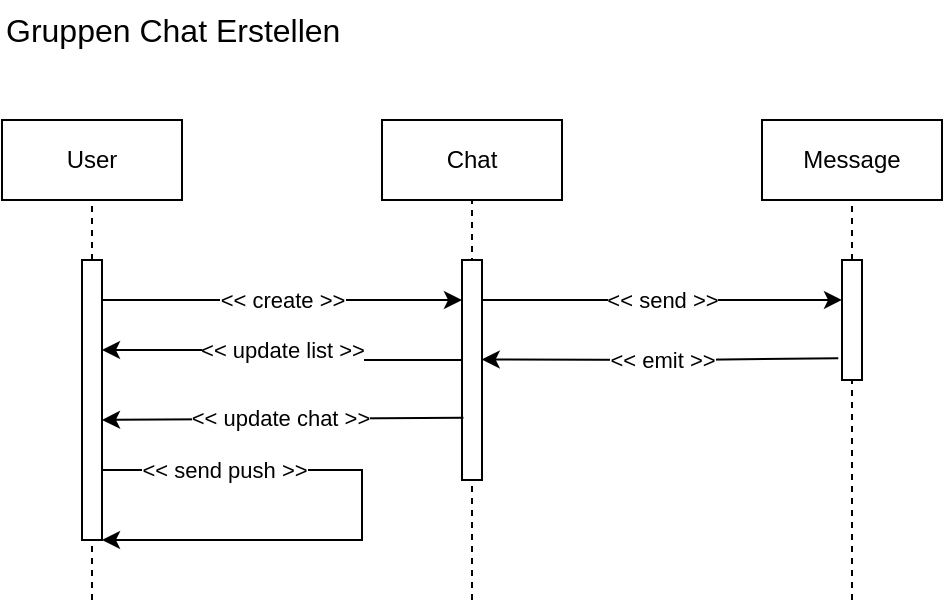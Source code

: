 <mxfile version="17.2.1" type="device" pages="5"><diagram id="kgpKYQtTHZ0yAKxKKP6v" name="Create Chat"><mxGraphModel dx="813" dy="586" grid="1" gridSize="10" guides="1" tooltips="1" connect="1" arrows="1" fold="1" page="1" pageScale="1" pageWidth="850" pageHeight="1100" math="0" shadow="0"><root><mxCell id="0"/><mxCell id="1" parent="0"/><mxCell id="CGs0rdC9laR3xfcnPHrh-1" value="User" style="rounded=0;whiteSpace=wrap;html=1;" vertex="1" parent="1"><mxGeometry x="10" y="200" width="90" height="40" as="geometry"/></mxCell><mxCell id="CGs0rdC9laR3xfcnPHrh-2" value="" style="endArrow=none;dashed=1;html=1;rounded=0;entryX=0.5;entryY=1;entryDx=0;entryDy=0;startArrow=none;" edge="1" parent="1" source="CGs0rdC9laR3xfcnPHrh-6" target="CGs0rdC9laR3xfcnPHrh-1"><mxGeometry width="50" height="50" relative="1" as="geometry"><mxPoint x="55" y="610" as="sourcePoint"/><mxPoint x="90" y="340" as="targetPoint"/></mxGeometry></mxCell><mxCell id="CGs0rdC9laR3xfcnPHrh-4" value="Chat" style="rounded=0;whiteSpace=wrap;html=1;" vertex="1" parent="1"><mxGeometry x="200" y="200" width="90" height="40" as="geometry"/></mxCell><mxCell id="CGs0rdC9laR3xfcnPHrh-5" value="" style="endArrow=none;dashed=1;html=1;rounded=0;entryX=0.5;entryY=1;entryDx=0;entryDy=0;" edge="1" parent="1" target="CGs0rdC9laR3xfcnPHrh-4"><mxGeometry width="50" height="50" relative="1" as="geometry"><mxPoint x="245" y="440" as="sourcePoint"/><mxPoint x="280" y="340" as="targetPoint"/></mxGeometry></mxCell><mxCell id="CGs0rdC9laR3xfcnPHrh-6" value="" style="rounded=0;whiteSpace=wrap;html=1;" vertex="1" parent="1"><mxGeometry x="50" y="270" width="10" height="140" as="geometry"/></mxCell><mxCell id="CGs0rdC9laR3xfcnPHrh-8" value="" style="endArrow=none;dashed=1;html=1;rounded=0;entryX=0.5;entryY=1;entryDx=0;entryDy=0;" edge="1" parent="1" target="CGs0rdC9laR3xfcnPHrh-6"><mxGeometry width="50" height="50" relative="1" as="geometry"><mxPoint x="55" y="440" as="sourcePoint"/><mxPoint x="55" y="240" as="targetPoint"/></mxGeometry></mxCell><mxCell id="CGs0rdC9laR3xfcnPHrh-16" style="edgeStyle=orthogonalEdgeStyle;rounded=0;orthogonalLoop=1;jettySize=auto;html=1;exitX=0;exitY=0.75;exitDx=0;exitDy=0;" edge="1" parent="1" source="CGs0rdC9laR3xfcnPHrh-9"><mxGeometry relative="1" as="geometry"><mxPoint x="240" y="320" as="sourcePoint"/><mxPoint x="60" y="315" as="targetPoint"/><Array as="points"><mxPoint x="240" y="320"/><mxPoint x="150" y="320"/><mxPoint x="150" y="315"/><mxPoint x="60" y="315"/></Array></mxGeometry></mxCell><mxCell id="CGs0rdC9laR3xfcnPHrh-17" value="&amp;lt;&amp;lt; update list &amp;gt;&amp;gt;" style="edgeLabel;html=1;align=center;verticalAlign=middle;resizable=0;points=[];" vertex="1" connectable="0" parent="CGs0rdC9laR3xfcnPHrh-16"><mxGeometry x="0.173" y="1" relative="1" as="geometry"><mxPoint y="-1" as="offset"/></mxGeometry></mxCell><mxCell id="CGs0rdC9laR3xfcnPHrh-26" style="edgeStyle=orthogonalEdgeStyle;rounded=0;orthogonalLoop=1;jettySize=auto;html=1;entryX=0;entryY=0.333;entryDx=0;entryDy=0;entryPerimeter=0;" edge="1" parent="1" source="CGs0rdC9laR3xfcnPHrh-9" target="CGs0rdC9laR3xfcnPHrh-24"><mxGeometry relative="1" as="geometry"><mxPoint x="400" y="280" as="targetPoint"/><Array as="points"><mxPoint x="410" y="290"/><mxPoint x="410" y="290"/></Array></mxGeometry></mxCell><mxCell id="CGs0rdC9laR3xfcnPHrh-27" value="&amp;lt;&amp;lt; send &amp;gt;&amp;gt;" style="edgeLabel;html=1;align=center;verticalAlign=middle;resizable=0;points=[];" vertex="1" connectable="0" parent="CGs0rdC9laR3xfcnPHrh-26"><mxGeometry x="-0.081" y="-2" relative="1" as="geometry"><mxPoint x="7" y="-2" as="offset"/></mxGeometry></mxCell><mxCell id="CGs0rdC9laR3xfcnPHrh-9" value="" style="rounded=0;whiteSpace=wrap;html=1;" vertex="1" parent="1"><mxGeometry x="240" y="270" width="10" height="110" as="geometry"/></mxCell><mxCell id="CGs0rdC9laR3xfcnPHrh-10" value="" style="endArrow=classic;html=1;rounded=0;" edge="1" parent="1"><mxGeometry width="50" height="50" relative="1" as="geometry"><mxPoint x="60" y="290" as="sourcePoint"/><mxPoint x="240" y="290" as="targetPoint"/></mxGeometry></mxCell><mxCell id="CGs0rdC9laR3xfcnPHrh-15" value="&amp;lt;&amp;lt; create &amp;gt;&amp;gt;" style="edgeLabel;html=1;align=center;verticalAlign=middle;resizable=0;points=[];" vertex="1" connectable="0" parent="CGs0rdC9laR3xfcnPHrh-10"><mxGeometry x="-0.115" relative="1" as="geometry"><mxPoint x="10" as="offset"/></mxGeometry></mxCell><mxCell id="CGs0rdC9laR3xfcnPHrh-22" value="Message" style="rounded=0;whiteSpace=wrap;html=1;" vertex="1" parent="1"><mxGeometry x="390" y="200" width="90" height="40" as="geometry"/></mxCell><mxCell id="CGs0rdC9laR3xfcnPHrh-23" value="" style="endArrow=none;dashed=1;html=1;rounded=0;entryX=0.5;entryY=1;entryDx=0;entryDy=0;startArrow=none;" edge="1" parent="1" source="CGs0rdC9laR3xfcnPHrh-24" target="CGs0rdC9laR3xfcnPHrh-22"><mxGeometry width="50" height="50" relative="1" as="geometry"><mxPoint x="435" y="440" as="sourcePoint"/><mxPoint x="270" y="310" as="targetPoint"/></mxGeometry></mxCell><mxCell id="CGs0rdC9laR3xfcnPHrh-24" value="" style="rounded=0;whiteSpace=wrap;html=1;" vertex="1" parent="1"><mxGeometry x="430" y="270" width="10" height="60" as="geometry"/></mxCell><mxCell id="CGs0rdC9laR3xfcnPHrh-25" value="" style="endArrow=none;dashed=1;html=1;rounded=0;entryX=0.5;entryY=1;entryDx=0;entryDy=0;" edge="1" parent="1" target="CGs0rdC9laR3xfcnPHrh-24"><mxGeometry width="50" height="50" relative="1" as="geometry"><mxPoint x="435" y="440" as="sourcePoint"/><mxPoint x="435" y="240" as="targetPoint"/></mxGeometry></mxCell><mxCell id="CGs0rdC9laR3xfcnPHrh-28" value="" style="endArrow=classic;html=1;rounded=0;exitX=-0.186;exitY=0.819;exitDx=0;exitDy=0;entryX=0.986;entryY=0.452;entryDx=0;entryDy=0;entryPerimeter=0;exitPerimeter=0;" edge="1" parent="1" source="CGs0rdC9laR3xfcnPHrh-24" target="CGs0rdC9laR3xfcnPHrh-9"><mxGeometry width="50" height="50" relative="1" as="geometry"><mxPoint x="330" y="400" as="sourcePoint"/><mxPoint x="380" y="350" as="targetPoint"/><Array as="points"><mxPoint x="350" y="320"/></Array></mxGeometry></mxCell><mxCell id="CGs0rdC9laR3xfcnPHrh-29" value="&amp;lt;&amp;lt; emit &amp;gt;&amp;gt;" style="edgeLabel;html=1;align=center;verticalAlign=middle;resizable=0;points=[];" vertex="1" connectable="0" parent="CGs0rdC9laR3xfcnPHrh-28"><mxGeometry x="0.103" y="1" relative="1" as="geometry"><mxPoint x="10" y="-1" as="offset"/></mxGeometry></mxCell><mxCell id="CGs0rdC9laR3xfcnPHrh-30" value="" style="endArrow=classic;html=1;rounded=0;exitX=0.071;exitY=0.717;exitDx=0;exitDy=0;entryX=1;entryY=0.571;entryDx=0;entryDy=0;entryPerimeter=0;exitPerimeter=0;" edge="1" parent="1" source="CGs0rdC9laR3xfcnPHrh-9" target="CGs0rdC9laR3xfcnPHrh-6"><mxGeometry width="50" height="50" relative="1" as="geometry"><mxPoint x="220" y="360" as="sourcePoint"/><mxPoint x="270" y="310" as="targetPoint"/></mxGeometry></mxCell><mxCell id="CGs0rdC9laR3xfcnPHrh-31" value="&amp;lt;&amp;lt; update chat &amp;gt;&amp;gt;" style="edgeLabel;html=1;align=center;verticalAlign=middle;resizable=0;points=[];" vertex="1" connectable="0" parent="CGs0rdC9laR3xfcnPHrh-30"><mxGeometry x="0.111" y="-1" relative="1" as="geometry"><mxPoint x="9" as="offset"/></mxGeometry></mxCell><mxCell id="CGs0rdC9laR3xfcnPHrh-32" value="" style="endArrow=classic;html=1;rounded=0;exitX=1;exitY=0.75;exitDx=0;exitDy=0;entryX=1;entryY=1;entryDx=0;entryDy=0;" edge="1" parent="1" source="CGs0rdC9laR3xfcnPHrh-6" target="CGs0rdC9laR3xfcnPHrh-6"><mxGeometry width="50" height="50" relative="1" as="geometry"><mxPoint x="220" y="360" as="sourcePoint"/><mxPoint x="270" y="310" as="targetPoint"/><Array as="points"><mxPoint x="120" y="375"/><mxPoint x="190" y="375"/><mxPoint x="190" y="410"/><mxPoint x="120" y="410"/></Array></mxGeometry></mxCell><mxCell id="CGs0rdC9laR3xfcnPHrh-33" value="&amp;lt;&amp;lt; send push &amp;gt;&amp;gt;" style="edgeLabel;html=1;align=center;verticalAlign=middle;resizable=0;points=[];" vertex="1" connectable="0" parent="CGs0rdC9laR3xfcnPHrh-32"><mxGeometry x="-0.685" relative="1" as="geometry"><mxPoint x="14" as="offset"/></mxGeometry></mxCell><mxCell id="CGs0rdC9laR3xfcnPHrh-34" value="Gruppen Chat Erstellen" style="text;html=1;strokeColor=none;fillColor=none;align=left;verticalAlign=middle;whiteSpace=wrap;rounded=0;fontSize=16;" vertex="1" parent="1"><mxGeometry x="10" y="140" width="200" height="30" as="geometry"/></mxCell></root></mxGraphModel></diagram><diagram id="dkuvaxXoz0KPlrehxev2" name="Show Messages"><mxGraphModel dx="677" dy="488" grid="1" gridSize="10" guides="1" tooltips="1" connect="1" arrows="1" fold="1" page="1" pageScale="1" pageWidth="850" pageHeight="1100" math="0" shadow="0"><root><mxCell id="0"/><mxCell id="1" parent="0"/><mxCell id="_KLquslZ0m-YcbljZL-e-1" value="User" style="rounded=0;whiteSpace=wrap;html=1;" vertex="1" parent="1"><mxGeometry x="10" y="200" width="90" height="40" as="geometry"/></mxCell><mxCell id="_KLquslZ0m-YcbljZL-e-2" value="" style="endArrow=none;dashed=1;html=1;rounded=0;entryX=0.5;entryY=1;entryDx=0;entryDy=0;startArrow=none;" edge="1" parent="1" source="_KLquslZ0m-YcbljZL-e-5" target="_KLquslZ0m-YcbljZL-e-1"><mxGeometry width="50" height="50" relative="1" as="geometry"><mxPoint x="55" y="610" as="sourcePoint"/><mxPoint x="90" y="340" as="targetPoint"/></mxGeometry></mxCell><mxCell id="_KLquslZ0m-YcbljZL-e-3" value="Chat" style="rounded=0;whiteSpace=wrap;html=1;" vertex="1" parent="1"><mxGeometry x="200" y="200" width="90" height="40" as="geometry"/></mxCell><mxCell id="_KLquslZ0m-YcbljZL-e-4" value="" style="endArrow=none;dashed=1;html=1;rounded=0;entryX=0.5;entryY=1;entryDx=0;entryDy=0;" edge="1" parent="1" target="_KLquslZ0m-YcbljZL-e-3"><mxGeometry width="50" height="50" relative="1" as="geometry"><mxPoint x="245" y="440" as="sourcePoint"/><mxPoint x="280" y="340" as="targetPoint"/></mxGeometry></mxCell><mxCell id="_KLquslZ0m-YcbljZL-e-5" value="" style="rounded=0;whiteSpace=wrap;html=1;" vertex="1" parent="1"><mxGeometry x="50" y="270" width="10" height="140" as="geometry"/></mxCell><mxCell id="_KLquslZ0m-YcbljZL-e-6" value="" style="endArrow=none;dashed=1;html=1;rounded=0;entryX=0.5;entryY=1;entryDx=0;entryDy=0;" edge="1" parent="1" target="_KLquslZ0m-YcbljZL-e-5"><mxGeometry width="50" height="50" relative="1" as="geometry"><mxPoint x="55" y="440" as="sourcePoint"/><mxPoint x="55" y="240" as="targetPoint"/></mxGeometry></mxCell><mxCell id="_KLquslZ0m-YcbljZL-e-7" style="edgeStyle=orthogonalEdgeStyle;rounded=0;orthogonalLoop=1;jettySize=auto;html=1;exitX=0;exitY=0.75;exitDx=0;exitDy=0;" edge="1" parent="1" source="_KLquslZ0m-YcbljZL-e-11"><mxGeometry relative="1" as="geometry"><mxPoint x="240" y="320" as="sourcePoint"/><mxPoint x="60" y="315" as="targetPoint"/><Array as="points"><mxPoint x="240" y="315"/></Array></mxGeometry></mxCell><mxCell id="_KLquslZ0m-YcbljZL-e-8" value="&amp;lt;&amp;lt; update list &amp;gt;&amp;gt;" style="edgeLabel;html=1;align=center;verticalAlign=middle;resizable=0;points=[];" vertex="1" connectable="0" parent="_KLquslZ0m-YcbljZL-e-7"><mxGeometry x="0.173" y="1" relative="1" as="geometry"><mxPoint y="-1" as="offset"/></mxGeometry></mxCell><mxCell id="_KLquslZ0m-YcbljZL-e-11" value="" style="rounded=0;whiteSpace=wrap;html=1;" vertex="1" parent="1"><mxGeometry x="240" y="270" width="10" height="110" as="geometry"/></mxCell><mxCell id="_KLquslZ0m-YcbljZL-e-12" value="" style="endArrow=classic;html=1;rounded=0;" edge="1" parent="1"><mxGeometry width="50" height="50" relative="1" as="geometry"><mxPoint x="60" y="290" as="sourcePoint"/><mxPoint x="240" y="290" as="targetPoint"/></mxGeometry></mxCell><mxCell id="_KLquslZ0m-YcbljZL-e-13" value="&amp;lt;&amp;lt; fetch &amp;gt;&amp;gt;" style="edgeLabel;html=1;align=center;verticalAlign=middle;resizable=0;points=[];" vertex="1" connectable="0" parent="_KLquslZ0m-YcbljZL-e-12"><mxGeometry x="-0.115" relative="1" as="geometry"><mxPoint x="10" as="offset"/></mxGeometry></mxCell><mxCell id="_KLquslZ0m-YcbljZL-e-24" value="Nachrichten Anzeigen" style="text;html=1;strokeColor=none;fillColor=none;align=left;verticalAlign=middle;whiteSpace=wrap;rounded=0;fontSize=16;" vertex="1" parent="1"><mxGeometry x="10" y="140" width="200" height="30" as="geometry"/></mxCell></root></mxGraphModel></diagram><diagram id="TafMjLSxOYfYYUd_sM4a" name="Create Tasks"><mxGraphModel dx="677" dy="488" grid="1" gridSize="10" guides="1" tooltips="1" connect="1" arrows="1" fold="1" page="1" pageScale="1" pageWidth="850" pageHeight="1100" math="0" shadow="0"><root><mxCell id="0"/><mxCell id="1" parent="0"/><mxCell id="3gX7ZxtiacQaysEBQ3Ab-1" value="User" style="rounded=0;whiteSpace=wrap;html=1;" vertex="1" parent="1"><mxGeometry x="10" y="200" width="90" height="40" as="geometry"/></mxCell><mxCell id="3gX7ZxtiacQaysEBQ3Ab-2" value="" style="endArrow=none;dashed=1;html=1;rounded=0;entryX=0.5;entryY=1;entryDx=0;entryDy=0;startArrow=none;" edge="1" parent="1" source="3gX7ZxtiacQaysEBQ3Ab-5" target="3gX7ZxtiacQaysEBQ3Ab-1"><mxGeometry width="50" height="50" relative="1" as="geometry"><mxPoint x="55" y="610" as="sourcePoint"/><mxPoint x="90" y="340" as="targetPoint"/></mxGeometry></mxCell><mxCell id="3gX7ZxtiacQaysEBQ3Ab-3" value="Chat" style="rounded=0;whiteSpace=wrap;html=1;" vertex="1" parent="1"><mxGeometry x="200" y="200" width="90" height="40" as="geometry"/></mxCell><mxCell id="3gX7ZxtiacQaysEBQ3Ab-4" value="" style="endArrow=none;dashed=1;html=1;rounded=0;entryX=0.5;entryY=1;entryDx=0;entryDy=0;" edge="1" parent="1" target="3gX7ZxtiacQaysEBQ3Ab-3"><mxGeometry width="50" height="50" relative="1" as="geometry"><mxPoint x="245" y="440" as="sourcePoint"/><mxPoint x="280" y="340" as="targetPoint"/></mxGeometry></mxCell><mxCell id="3gX7ZxtiacQaysEBQ3Ab-5" value="" style="rounded=0;whiteSpace=wrap;html=1;" vertex="1" parent="1"><mxGeometry x="50" y="270" width="10" height="140" as="geometry"/></mxCell><mxCell id="3gX7ZxtiacQaysEBQ3Ab-6" value="" style="endArrow=none;dashed=1;html=1;rounded=0;entryX=0.5;entryY=1;entryDx=0;entryDy=0;" edge="1" parent="1" target="3gX7ZxtiacQaysEBQ3Ab-5"><mxGeometry width="50" height="50" relative="1" as="geometry"><mxPoint x="55" y="440" as="sourcePoint"/><mxPoint x="55" y="240" as="targetPoint"/></mxGeometry></mxCell><mxCell id="3gX7ZxtiacQaysEBQ3Ab-9" style="edgeStyle=orthogonalEdgeStyle;rounded=0;orthogonalLoop=1;jettySize=auto;html=1;entryX=0;entryY=0.333;entryDx=0;entryDy=0;entryPerimeter=0;" edge="1" parent="1" source="3gX7ZxtiacQaysEBQ3Ab-11" target="3gX7ZxtiacQaysEBQ3Ab-16"><mxGeometry relative="1" as="geometry"><mxPoint x="400" y="280" as="targetPoint"/><Array as="points"><mxPoint x="410" y="290"/><mxPoint x="410" y="290"/></Array></mxGeometry></mxCell><mxCell id="3gX7ZxtiacQaysEBQ3Ab-10" value="&amp;lt;&amp;lt; create &amp;gt;&amp;gt;" style="edgeLabel;html=1;align=center;verticalAlign=middle;resizable=0;points=[];" vertex="1" connectable="0" parent="3gX7ZxtiacQaysEBQ3Ab-9"><mxGeometry x="-0.081" y="-2" relative="1" as="geometry"><mxPoint x="7" y="-2" as="offset"/></mxGeometry></mxCell><mxCell id="3gX7ZxtiacQaysEBQ3Ab-25" style="edgeStyle=orthogonalEdgeStyle;rounded=0;orthogonalLoop=1;jettySize=auto;html=1;entryX=1.028;entryY=0.393;entryDx=0;entryDy=0;entryPerimeter=0;fontSize=16;" edge="1" parent="1" source="3gX7ZxtiacQaysEBQ3Ab-11" target="3gX7ZxtiacQaysEBQ3Ab-5"><mxGeometry relative="1" as="geometry"/></mxCell><mxCell id="3gX7ZxtiacQaysEBQ3Ab-26" value="&amp;lt;&amp;lt; notify &amp;gt;&amp;gt;" style="edgeLabel;html=1;align=center;verticalAlign=middle;resizable=0;points=[];fontSize=11;" vertex="1" connectable="0" parent="3gX7ZxtiacQaysEBQ3Ab-25"><mxGeometry x="0.097" relative="1" as="geometry"><mxPoint x="9" as="offset"/></mxGeometry></mxCell><mxCell id="3gX7ZxtiacQaysEBQ3Ab-11" value="" style="rounded=0;whiteSpace=wrap;html=1;" vertex="1" parent="1"><mxGeometry x="240" y="270" width="10" height="110" as="geometry"/></mxCell><mxCell id="3gX7ZxtiacQaysEBQ3Ab-12" value="" style="endArrow=classic;html=1;rounded=0;" edge="1" parent="1"><mxGeometry width="50" height="50" relative="1" as="geometry"><mxPoint x="60" y="290" as="sourcePoint"/><mxPoint x="240" y="290" as="targetPoint"/><Array as="points"/></mxGeometry></mxCell><mxCell id="3gX7ZxtiacQaysEBQ3Ab-13" value="&amp;lt;&amp;lt; open &amp;gt;&amp;gt;" style="edgeLabel;html=1;align=center;verticalAlign=middle;resizable=0;points=[];" vertex="1" connectable="0" parent="3gX7ZxtiacQaysEBQ3Ab-12"><mxGeometry x="-0.115" relative="1" as="geometry"><mxPoint x="10" as="offset"/></mxGeometry></mxCell><mxCell id="3gX7ZxtiacQaysEBQ3Ab-14" value="Task" style="rounded=0;whiteSpace=wrap;html=1;" vertex="1" parent="1"><mxGeometry x="390" y="200" width="90" height="40" as="geometry"/></mxCell><mxCell id="3gX7ZxtiacQaysEBQ3Ab-15" value="" style="endArrow=none;dashed=1;html=1;rounded=0;entryX=0.5;entryY=1;entryDx=0;entryDy=0;startArrow=none;" edge="1" parent="1" source="3gX7ZxtiacQaysEBQ3Ab-16" target="3gX7ZxtiacQaysEBQ3Ab-14"><mxGeometry width="50" height="50" relative="1" as="geometry"><mxPoint x="435" y="440" as="sourcePoint"/><mxPoint x="270" y="310" as="targetPoint"/></mxGeometry></mxCell><mxCell id="3gX7ZxtiacQaysEBQ3Ab-16" value="" style="rounded=0;whiteSpace=wrap;html=1;" vertex="1" parent="1"><mxGeometry x="430" y="270" width="10" height="60" as="geometry"/></mxCell><mxCell id="3gX7ZxtiacQaysEBQ3Ab-17" value="" style="endArrow=none;dashed=1;html=1;rounded=0;entryX=0.5;entryY=1;entryDx=0;entryDy=0;" edge="1" parent="1" target="3gX7ZxtiacQaysEBQ3Ab-16"><mxGeometry width="50" height="50" relative="1" as="geometry"><mxPoint x="435" y="440" as="sourcePoint"/><mxPoint x="435" y="240" as="targetPoint"/></mxGeometry></mxCell><mxCell id="3gX7ZxtiacQaysEBQ3Ab-18" value="" style="endArrow=classic;html=1;rounded=0;exitX=-0.186;exitY=0.819;exitDx=0;exitDy=0;entryX=0.986;entryY=0.452;entryDx=0;entryDy=0;entryPerimeter=0;exitPerimeter=0;" edge="1" parent="1" source="3gX7ZxtiacQaysEBQ3Ab-16" target="3gX7ZxtiacQaysEBQ3Ab-11"><mxGeometry width="50" height="50" relative="1" as="geometry"><mxPoint x="330" y="400" as="sourcePoint"/><mxPoint x="380" y="350" as="targetPoint"/><Array as="points"><mxPoint x="350" y="320"/></Array></mxGeometry></mxCell><mxCell id="3gX7ZxtiacQaysEBQ3Ab-19" value="&amp;lt;&amp;lt; emit &amp;gt;&amp;gt;" style="edgeLabel;html=1;align=center;verticalAlign=middle;resizable=0;points=[];" vertex="1" connectable="0" parent="3gX7ZxtiacQaysEBQ3Ab-18"><mxGeometry x="0.103" y="1" relative="1" as="geometry"><mxPoint x="10" y="-1" as="offset"/></mxGeometry></mxCell><mxCell id="3gX7ZxtiacQaysEBQ3Ab-24" value="Aufgabe erstellen" style="text;html=1;strokeColor=none;fillColor=none;align=left;verticalAlign=middle;whiteSpace=wrap;rounded=0;fontSize=16;" vertex="1" parent="1"><mxGeometry x="10" y="140" width="200" height="30" as="geometry"/></mxCell></root></mxGraphModel></diagram><diagram id="ImkrE55KfIPY7nDiue46" name="Resolve /Delete Task"><mxGraphModel dx="677" dy="488" grid="1" gridSize="10" guides="1" tooltips="1" connect="1" arrows="1" fold="1" page="1" pageScale="1" pageWidth="850" pageHeight="1100" math="0" shadow="0"><root><mxCell id="0"/><mxCell id="1" parent="0"/><mxCell id="ar-Tph5L5FbyTKjoPssH-1" value="User" style="rounded=0;whiteSpace=wrap;html=1;" vertex="1" parent="1"><mxGeometry x="10" y="200" width="90" height="40" as="geometry"/></mxCell><mxCell id="ar-Tph5L5FbyTKjoPssH-2" value="" style="endArrow=none;dashed=1;html=1;rounded=0;entryX=0.5;entryY=1;entryDx=0;entryDy=0;startArrow=none;" edge="1" parent="1" source="ar-Tph5L5FbyTKjoPssH-5" target="ar-Tph5L5FbyTKjoPssH-1"><mxGeometry width="50" height="50" relative="1" as="geometry"><mxPoint x="55" y="610" as="sourcePoint"/><mxPoint x="90" y="340" as="targetPoint"/></mxGeometry></mxCell><mxCell id="ar-Tph5L5FbyTKjoPssH-3" value="Chat" style="rounded=0;whiteSpace=wrap;html=1;" vertex="1" parent="1"><mxGeometry x="200" y="200" width="90" height="40" as="geometry"/></mxCell><mxCell id="ar-Tph5L5FbyTKjoPssH-4" value="" style="endArrow=none;dashed=1;html=1;rounded=0;entryX=0.5;entryY=1;entryDx=0;entryDy=0;" edge="1" parent="1" target="ar-Tph5L5FbyTKjoPssH-3"><mxGeometry width="50" height="50" relative="1" as="geometry"><mxPoint x="245" y="440" as="sourcePoint"/><mxPoint x="280" y="340" as="targetPoint"/></mxGeometry></mxCell><mxCell id="ar-Tph5L5FbyTKjoPssH-5" value="" style="rounded=0;whiteSpace=wrap;html=1;" vertex="1" parent="1"><mxGeometry x="50" y="270" width="10" height="140" as="geometry"/></mxCell><mxCell id="ar-Tph5L5FbyTKjoPssH-6" value="" style="endArrow=none;dashed=1;html=1;rounded=0;entryX=0.5;entryY=1;entryDx=0;entryDy=0;" edge="1" parent="1" target="ar-Tph5L5FbyTKjoPssH-5"><mxGeometry width="50" height="50" relative="1" as="geometry"><mxPoint x="55" y="440" as="sourcePoint"/><mxPoint x="55" y="240" as="targetPoint"/></mxGeometry></mxCell><mxCell id="ar-Tph5L5FbyTKjoPssH-7" style="edgeStyle=orthogonalEdgeStyle;rounded=0;orthogonalLoop=1;jettySize=auto;html=1;entryX=0;entryY=0.333;entryDx=0;entryDy=0;entryPerimeter=0;" edge="1" parent="1" source="ar-Tph5L5FbyTKjoPssH-11" target="ar-Tph5L5FbyTKjoPssH-16"><mxGeometry relative="1" as="geometry"><mxPoint x="400" y="280" as="targetPoint"/><Array as="points"><mxPoint x="410" y="290"/><mxPoint x="410" y="290"/></Array></mxGeometry></mxCell><mxCell id="ar-Tph5L5FbyTKjoPssH-8" value="&amp;lt;&amp;lt; update &amp;gt;&amp;gt;" style="edgeLabel;html=1;align=center;verticalAlign=middle;resizable=0;points=[];" vertex="1" connectable="0" parent="ar-Tph5L5FbyTKjoPssH-7"><mxGeometry x="-0.081" y="-2" relative="1" as="geometry"><mxPoint x="7" y="-2" as="offset"/></mxGeometry></mxCell><mxCell id="ar-Tph5L5FbyTKjoPssH-9" style="edgeStyle=orthogonalEdgeStyle;rounded=0;orthogonalLoop=1;jettySize=auto;html=1;entryX=1.028;entryY=0.393;entryDx=0;entryDy=0;entryPerimeter=0;fontSize=16;" edge="1" parent="1" source="ar-Tph5L5FbyTKjoPssH-11" target="ar-Tph5L5FbyTKjoPssH-5"><mxGeometry relative="1" as="geometry"/></mxCell><mxCell id="ar-Tph5L5FbyTKjoPssH-10" value="&amp;lt;&amp;lt; notify &amp;gt;&amp;gt;" style="edgeLabel;html=1;align=center;verticalAlign=middle;resizable=0;points=[];fontSize=11;" vertex="1" connectable="0" parent="ar-Tph5L5FbyTKjoPssH-9"><mxGeometry x="0.097" relative="1" as="geometry"><mxPoint x="9" as="offset"/></mxGeometry></mxCell><mxCell id="ar-Tph5L5FbyTKjoPssH-11" value="" style="rounded=0;whiteSpace=wrap;html=1;" vertex="1" parent="1"><mxGeometry x="240" y="270" width="10" height="110" as="geometry"/></mxCell><mxCell id="ar-Tph5L5FbyTKjoPssH-12" value="" style="endArrow=classic;html=1;rounded=0;" edge="1" parent="1"><mxGeometry width="50" height="50" relative="1" as="geometry"><mxPoint x="60" y="290" as="sourcePoint"/><mxPoint x="240" y="290" as="targetPoint"/><Array as="points"/></mxGeometry></mxCell><mxCell id="ar-Tph5L5FbyTKjoPssH-13" value="&amp;lt;&amp;lt; open &amp;gt;&amp;gt;" style="edgeLabel;html=1;align=center;verticalAlign=middle;resizable=0;points=[];" vertex="1" connectable="0" parent="ar-Tph5L5FbyTKjoPssH-12"><mxGeometry x="-0.115" relative="1" as="geometry"><mxPoint x="10" as="offset"/></mxGeometry></mxCell><mxCell id="ar-Tph5L5FbyTKjoPssH-14" value="Task" style="rounded=0;whiteSpace=wrap;html=1;" vertex="1" parent="1"><mxGeometry x="390" y="200" width="90" height="40" as="geometry"/></mxCell><mxCell id="ar-Tph5L5FbyTKjoPssH-15" value="" style="endArrow=none;dashed=1;html=1;rounded=0;entryX=0.5;entryY=1;entryDx=0;entryDy=0;startArrow=none;" edge="1" parent="1" source="ar-Tph5L5FbyTKjoPssH-16" target="ar-Tph5L5FbyTKjoPssH-14"><mxGeometry width="50" height="50" relative="1" as="geometry"><mxPoint x="435" y="440" as="sourcePoint"/><mxPoint x="270" y="310" as="targetPoint"/></mxGeometry></mxCell><mxCell id="ar-Tph5L5FbyTKjoPssH-16" value="" style="rounded=0;whiteSpace=wrap;html=1;" vertex="1" parent="1"><mxGeometry x="430" y="270" width="10" height="60" as="geometry"/></mxCell><mxCell id="ar-Tph5L5FbyTKjoPssH-17" value="" style="endArrow=none;dashed=1;html=1;rounded=0;entryX=0.5;entryY=1;entryDx=0;entryDy=0;" edge="1" parent="1" target="ar-Tph5L5FbyTKjoPssH-16"><mxGeometry width="50" height="50" relative="1" as="geometry"><mxPoint x="435" y="440" as="sourcePoint"/><mxPoint x="435" y="240" as="targetPoint"/></mxGeometry></mxCell><mxCell id="ar-Tph5L5FbyTKjoPssH-18" value="" style="endArrow=classic;html=1;rounded=0;exitX=-0.186;exitY=0.819;exitDx=0;exitDy=0;entryX=0.986;entryY=0.452;entryDx=0;entryDy=0;entryPerimeter=0;exitPerimeter=0;" edge="1" parent="1" source="ar-Tph5L5FbyTKjoPssH-16" target="ar-Tph5L5FbyTKjoPssH-11"><mxGeometry width="50" height="50" relative="1" as="geometry"><mxPoint x="330" y="400" as="sourcePoint"/><mxPoint x="380" y="350" as="targetPoint"/><Array as="points"><mxPoint x="350" y="320"/></Array></mxGeometry></mxCell><mxCell id="ar-Tph5L5FbyTKjoPssH-19" value="&amp;lt;&amp;lt; emit &amp;gt;&amp;gt;" style="edgeLabel;html=1;align=center;verticalAlign=middle;resizable=0;points=[];" vertex="1" connectable="0" parent="ar-Tph5L5FbyTKjoPssH-18"><mxGeometry x="0.103" y="1" relative="1" as="geometry"><mxPoint x="10" y="-1" as="offset"/></mxGeometry></mxCell><mxCell id="ar-Tph5L5FbyTKjoPssH-20" value="Aufgabe abhacken oder löschen" style="text;html=1;strokeColor=none;fillColor=none;align=left;verticalAlign=middle;whiteSpace=wrap;rounded=0;fontSize=16;" vertex="1" parent="1"><mxGeometry x="10" y="140" width="250" height="30" as="geometry"/></mxCell></root></mxGraphModel></diagram><diagram id="Ht5K5Znb1KbpJbrSIYdw" name="Randomize Tasks"><mxGraphModel dx="677" dy="488" grid="1" gridSize="10" guides="1" tooltips="1" connect="1" arrows="1" fold="1" page="1" pageScale="1" pageWidth="850" pageHeight="1100" math="0" shadow="0"><root><mxCell id="0"/><mxCell id="1" parent="0"/><mxCell id="Fw94VdnegDUn1SCOUs7P-1" value="User" style="rounded=0;whiteSpace=wrap;html=1;" vertex="1" parent="1"><mxGeometry x="10" y="200" width="90" height="40" as="geometry"/></mxCell><mxCell id="Fw94VdnegDUn1SCOUs7P-2" value="" style="endArrow=none;dashed=1;html=1;rounded=0;entryX=0.5;entryY=1;entryDx=0;entryDy=0;startArrow=none;" edge="1" parent="1" source="Fw94VdnegDUn1SCOUs7P-5" target="Fw94VdnegDUn1SCOUs7P-1"><mxGeometry width="50" height="50" relative="1" as="geometry"><mxPoint x="55" y="610" as="sourcePoint"/><mxPoint x="90" y="340" as="targetPoint"/></mxGeometry></mxCell><mxCell id="Fw94VdnegDUn1SCOUs7P-3" value="Chat" style="rounded=0;whiteSpace=wrap;html=1;" vertex="1" parent="1"><mxGeometry x="200" y="200" width="90" height="40" as="geometry"/></mxCell><mxCell id="Fw94VdnegDUn1SCOUs7P-4" value="" style="endArrow=none;dashed=1;html=1;rounded=0;entryX=0.5;entryY=1;entryDx=0;entryDy=0;" edge="1" parent="1" target="Fw94VdnegDUn1SCOUs7P-3"><mxGeometry width="50" height="50" relative="1" as="geometry"><mxPoint x="245" y="440" as="sourcePoint"/><mxPoint x="280" y="340" as="targetPoint"/></mxGeometry></mxCell><mxCell id="Fw94VdnegDUn1SCOUs7P-5" value="" style="rounded=0;whiteSpace=wrap;html=1;" vertex="1" parent="1"><mxGeometry x="50" y="270" width="10" height="140" as="geometry"/></mxCell><mxCell id="Fw94VdnegDUn1SCOUs7P-6" value="" style="endArrow=none;dashed=1;html=1;rounded=0;entryX=0.5;entryY=1;entryDx=0;entryDy=0;" edge="1" parent="1" target="Fw94VdnegDUn1SCOUs7P-5"><mxGeometry width="50" height="50" relative="1" as="geometry"><mxPoint x="55" y="440" as="sourcePoint"/><mxPoint x="55" y="240" as="targetPoint"/></mxGeometry></mxCell><mxCell id="Fw94VdnegDUn1SCOUs7P-7" style="edgeStyle=orthogonalEdgeStyle;rounded=0;orthogonalLoop=1;jettySize=auto;html=1;entryX=0;entryY=0.333;entryDx=0;entryDy=0;entryPerimeter=0;" edge="1" parent="1" source="Fw94VdnegDUn1SCOUs7P-11" target="Fw94VdnegDUn1SCOUs7P-16"><mxGeometry relative="1" as="geometry"><mxPoint x="400" y="280" as="targetPoint"/><Array as="points"><mxPoint x="410" y="290"/><mxPoint x="410" y="290"/></Array></mxGeometry></mxCell><mxCell id="Fw94VdnegDUn1SCOUs7P-8" value="&amp;lt;&amp;lt; update &amp;gt;&amp;gt;" style="edgeLabel;html=1;align=center;verticalAlign=middle;resizable=0;points=[];" vertex="1" connectable="0" parent="Fw94VdnegDUn1SCOUs7P-7"><mxGeometry x="-0.081" y="-2" relative="1" as="geometry"><mxPoint x="7" y="-2" as="offset"/></mxGeometry></mxCell><mxCell id="Fw94VdnegDUn1SCOUs7P-9" style="edgeStyle=orthogonalEdgeStyle;rounded=0;orthogonalLoop=1;jettySize=auto;html=1;entryX=1.028;entryY=0.393;entryDx=0;entryDy=0;entryPerimeter=0;fontSize=16;" edge="1" parent="1" source="Fw94VdnegDUn1SCOUs7P-11" target="Fw94VdnegDUn1SCOUs7P-5"><mxGeometry relative="1" as="geometry"/></mxCell><mxCell id="Fw94VdnegDUn1SCOUs7P-10" value="&amp;lt;&amp;lt; notify &amp;gt;&amp;gt;" style="edgeLabel;html=1;align=center;verticalAlign=middle;resizable=0;points=[];fontSize=11;" vertex="1" connectable="0" parent="Fw94VdnegDUn1SCOUs7P-9"><mxGeometry x="0.097" relative="1" as="geometry"><mxPoint x="9" as="offset"/></mxGeometry></mxCell><mxCell id="Fw94VdnegDUn1SCOUs7P-11" value="" style="rounded=0;whiteSpace=wrap;html=1;" vertex="1" parent="1"><mxGeometry x="240" y="270" width="10" height="110" as="geometry"/></mxCell><mxCell id="Fw94VdnegDUn1SCOUs7P-12" value="" style="endArrow=classic;html=1;rounded=0;" edge="1" parent="1"><mxGeometry width="50" height="50" relative="1" as="geometry"><mxPoint x="60" y="290" as="sourcePoint"/><mxPoint x="240" y="290" as="targetPoint"/><Array as="points"/></mxGeometry></mxCell><mxCell id="Fw94VdnegDUn1SCOUs7P-13" value="&amp;lt;&amp;lt; open &amp;gt;&amp;gt;" style="edgeLabel;html=1;align=center;verticalAlign=middle;resizable=0;points=[];" vertex="1" connectable="0" parent="Fw94VdnegDUn1SCOUs7P-12"><mxGeometry x="-0.115" relative="1" as="geometry"><mxPoint x="10" as="offset"/></mxGeometry></mxCell><mxCell id="Fw94VdnegDUn1SCOUs7P-14" value="Task" style="rounded=0;whiteSpace=wrap;html=1;" vertex="1" parent="1"><mxGeometry x="390" y="200" width="90" height="40" as="geometry"/></mxCell><mxCell id="Fw94VdnegDUn1SCOUs7P-15" value="" style="endArrow=none;dashed=1;html=1;rounded=0;entryX=0.5;entryY=1;entryDx=0;entryDy=0;startArrow=none;" edge="1" parent="1" source="Fw94VdnegDUn1SCOUs7P-16" target="Fw94VdnegDUn1SCOUs7P-14"><mxGeometry width="50" height="50" relative="1" as="geometry"><mxPoint x="435" y="440" as="sourcePoint"/><mxPoint x="270" y="310" as="targetPoint"/></mxGeometry></mxCell><mxCell id="Fw94VdnegDUn1SCOUs7P-16" value="" style="rounded=0;whiteSpace=wrap;html=1;" vertex="1" parent="1"><mxGeometry x="430" y="270" width="10" height="60" as="geometry"/></mxCell><mxCell id="Fw94VdnegDUn1SCOUs7P-17" value="" style="endArrow=none;dashed=1;html=1;rounded=0;entryX=0.5;entryY=1;entryDx=0;entryDy=0;" edge="1" parent="1" target="Fw94VdnegDUn1SCOUs7P-16"><mxGeometry width="50" height="50" relative="1" as="geometry"><mxPoint x="435" y="440" as="sourcePoint"/><mxPoint x="435" y="240" as="targetPoint"/></mxGeometry></mxCell><mxCell id="Fw94VdnegDUn1SCOUs7P-18" value="" style="endArrow=classic;html=1;rounded=0;exitX=-0.186;exitY=0.819;exitDx=0;exitDy=0;entryX=0.986;entryY=0.452;entryDx=0;entryDy=0;entryPerimeter=0;exitPerimeter=0;" edge="1" parent="1" source="Fw94VdnegDUn1SCOUs7P-16" target="Fw94VdnegDUn1SCOUs7P-11"><mxGeometry width="50" height="50" relative="1" as="geometry"><mxPoint x="330" y="400" as="sourcePoint"/><mxPoint x="380" y="350" as="targetPoint"/><Array as="points"><mxPoint x="350" y="320"/></Array></mxGeometry></mxCell><mxCell id="Fw94VdnegDUn1SCOUs7P-19" value="&amp;lt;&amp;lt; emit &amp;gt;&amp;gt;" style="edgeLabel;html=1;align=center;verticalAlign=middle;resizable=0;points=[];" vertex="1" connectable="0" parent="Fw94VdnegDUn1SCOUs7P-18"><mxGeometry x="0.103" y="1" relative="1" as="geometry"><mxPoint x="10" y="-1" as="offset"/></mxGeometry></mxCell><mxCell id="Fw94VdnegDUn1SCOUs7P-20" value="Aufgaben Random verteilen lassen." style="text;html=1;strokeColor=none;fillColor=none;align=left;verticalAlign=middle;whiteSpace=wrap;rounded=0;fontSize=16;" vertex="1" parent="1"><mxGeometry x="10" y="140" width="250" height="30" as="geometry"/></mxCell></root></mxGraphModel></diagram></mxfile>
